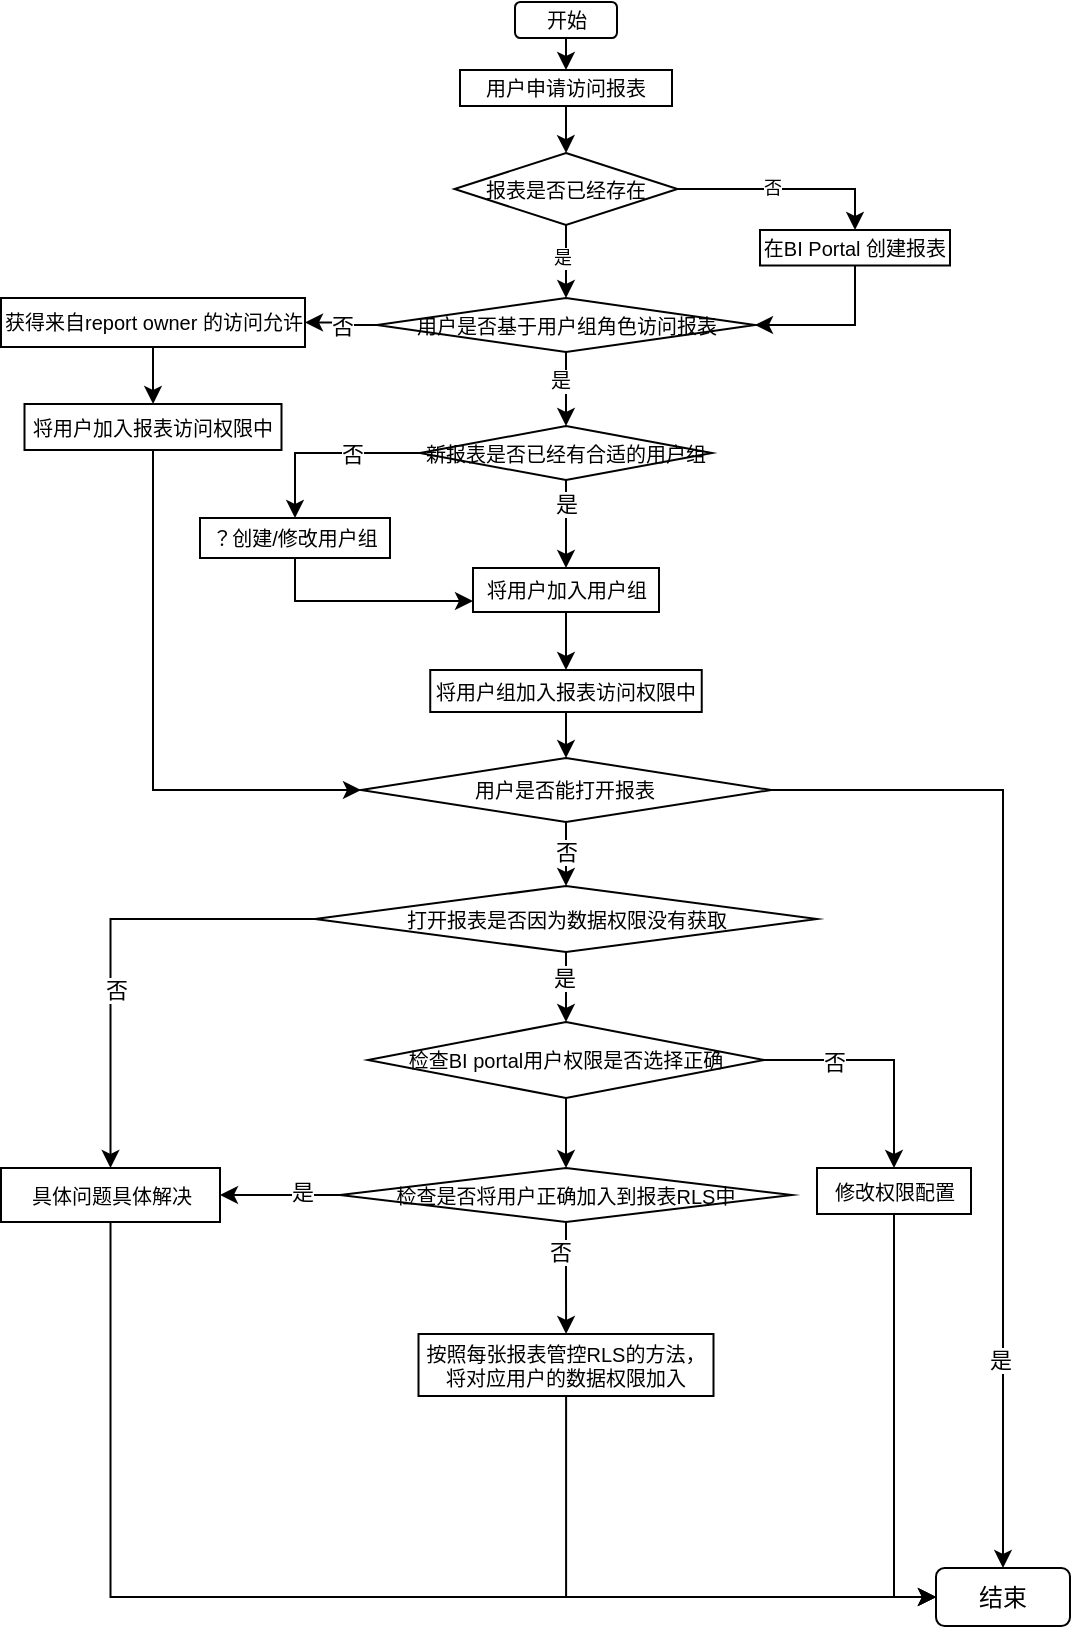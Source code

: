 <mxfile version="25.0.1">
  <diagram name="第 1 页" id="4Z0Ka_Te9Ri8-RzgAn7T">
    <mxGraphModel dx="655" dy="391" grid="0" gridSize="10" guides="1" tooltips="1" connect="1" arrows="1" fold="1" page="1" pageScale="1" pageWidth="827" pageHeight="1169" math="0" shadow="0">
      <root>
        <mxCell id="0" />
        <mxCell id="1" parent="0" />
        <mxCell id="ilZPSHY-V1277pjvOUdr-3" style="edgeStyle=orthogonalEdgeStyle;rounded=0;orthogonalLoop=1;jettySize=auto;html=1;exitX=0.5;exitY=1;exitDx=0;exitDy=0;entryX=0.5;entryY=0;entryDx=0;entryDy=0;" parent="1" source="ilZPSHY-V1277pjvOUdr-1" target="ilZPSHY-V1277pjvOUdr-2" edge="1">
          <mxGeometry relative="1" as="geometry" />
        </mxCell>
        <mxCell id="ilZPSHY-V1277pjvOUdr-1" value="开始" style="rounded=1;whiteSpace=wrap;html=1;fontSize=10;" parent="1" vertex="1">
          <mxGeometry x="277.5" y="22" width="51" height="18" as="geometry" />
        </mxCell>
        <mxCell id="ilZPSHY-V1277pjvOUdr-8" value="" style="edgeStyle=orthogonalEdgeStyle;rounded=0;orthogonalLoop=1;jettySize=auto;html=1;" parent="1" source="ilZPSHY-V1277pjvOUdr-2" target="ilZPSHY-V1277pjvOUdr-7" edge="1">
          <mxGeometry relative="1" as="geometry" />
        </mxCell>
        <mxCell id="ilZPSHY-V1277pjvOUdr-2" value="用户申请访问报表" style="rounded=0;whiteSpace=wrap;html=1;fontSize=10;" parent="1" vertex="1">
          <mxGeometry x="250" y="56" width="106" height="18" as="geometry" />
        </mxCell>
        <mxCell id="ilZPSHY-V1277pjvOUdr-12" value="" style="edgeStyle=orthogonalEdgeStyle;rounded=0;orthogonalLoop=1;jettySize=auto;html=1;" parent="1" source="ilZPSHY-V1277pjvOUdr-7" target="ilZPSHY-V1277pjvOUdr-11" edge="1">
          <mxGeometry relative="1" as="geometry" />
        </mxCell>
        <mxCell id="ilZPSHY-V1277pjvOUdr-13" value="否" style="edgeLabel;html=1;align=center;verticalAlign=middle;resizable=0;points=[];fontSize=9;" parent="ilZPSHY-V1277pjvOUdr-12" vertex="1" connectable="0">
          <mxGeometry x="-0.147" y="1" relative="1" as="geometry">
            <mxPoint as="offset" />
          </mxGeometry>
        </mxCell>
        <mxCell id="ilZPSHY-V1277pjvOUdr-29" style="edgeStyle=orthogonalEdgeStyle;rounded=0;orthogonalLoop=1;jettySize=auto;html=1;exitX=0.5;exitY=1;exitDx=0;exitDy=0;" parent="1" source="ilZPSHY-V1277pjvOUdr-7" target="ilZPSHY-V1277pjvOUdr-28" edge="1">
          <mxGeometry relative="1" as="geometry" />
        </mxCell>
        <mxCell id="ilZPSHY-V1277pjvOUdr-30" value="是" style="edgeLabel;html=1;align=center;verticalAlign=middle;resizable=0;points=[];fontSize=9;" parent="ilZPSHY-V1277pjvOUdr-29" vertex="1" connectable="0">
          <mxGeometry x="-0.265" y="-2" relative="1" as="geometry">
            <mxPoint as="offset" />
          </mxGeometry>
        </mxCell>
        <mxCell id="ilZPSHY-V1277pjvOUdr-7" value="报表是否已经存在" style="rhombus;whiteSpace=wrap;html=1;fontSize=10;rounded=0;" parent="1" vertex="1">
          <mxGeometry x="247.25" y="97.5" width="111.5" height="36" as="geometry" />
        </mxCell>
        <mxCell id="seMw0L7vWgZuyYbHkAr_-15" style="edgeStyle=orthogonalEdgeStyle;rounded=0;orthogonalLoop=1;jettySize=auto;html=1;exitX=0.5;exitY=1;exitDx=0;exitDy=0;entryX=1;entryY=0.5;entryDx=0;entryDy=0;" edge="1" parent="1" source="ilZPSHY-V1277pjvOUdr-11" target="ilZPSHY-V1277pjvOUdr-28">
          <mxGeometry relative="1" as="geometry" />
        </mxCell>
        <mxCell id="ilZPSHY-V1277pjvOUdr-11" value="在BI Portal 创建报表" style="whiteSpace=wrap;html=1;fontSize=10;rounded=0;" parent="1" vertex="1">
          <mxGeometry x="400" y="136" width="95" height="17.75" as="geometry" />
        </mxCell>
        <mxCell id="ilZPSHY-V1277pjvOUdr-20" value="" style="edgeStyle=orthogonalEdgeStyle;rounded=0;orthogonalLoop=1;jettySize=auto;html=1;exitX=0.5;exitY=1;exitDx=0;exitDy=0;" parent="1" source="ilZPSHY-V1277pjvOUdr-17" target="ilZPSHY-V1277pjvOUdr-19" edge="1">
          <mxGeometry relative="1" as="geometry">
            <mxPoint x="303" y="239" as="targetPoint" />
          </mxGeometry>
        </mxCell>
        <mxCell id="ilZPSHY-V1277pjvOUdr-21" value="是" style="edgeLabel;html=1;align=center;verticalAlign=middle;resizable=0;points=[];" parent="ilZPSHY-V1277pjvOUdr-20" vertex="1" connectable="0">
          <mxGeometry x="-0.469" relative="1" as="geometry">
            <mxPoint as="offset" />
          </mxGeometry>
        </mxCell>
        <mxCell id="ilZPSHY-V1277pjvOUdr-25" value="" style="edgeStyle=orthogonalEdgeStyle;rounded=0;orthogonalLoop=1;jettySize=auto;html=1;" parent="1" source="ilZPSHY-V1277pjvOUdr-17" target="ilZPSHY-V1277pjvOUdr-24" edge="1">
          <mxGeometry relative="1" as="geometry" />
        </mxCell>
        <mxCell id="ilZPSHY-V1277pjvOUdr-26" value="否" style="edgeLabel;html=1;align=center;verticalAlign=middle;resizable=0;points=[];" parent="ilZPSHY-V1277pjvOUdr-25" vertex="1" connectable="0">
          <mxGeometry x="-0.288" relative="1" as="geometry">
            <mxPoint as="offset" />
          </mxGeometry>
        </mxCell>
        <mxCell id="ilZPSHY-V1277pjvOUdr-17" value="新报表是否已经有合适的用户组" style="rhombus;whiteSpace=wrap;html=1;fontSize=10;rounded=0;" parent="1" vertex="1">
          <mxGeometry x="230" y="234" width="146" height="27" as="geometry" />
        </mxCell>
        <mxCell id="seMw0L7vWgZuyYbHkAr_-9" value="" style="edgeStyle=orthogonalEdgeStyle;rounded=0;orthogonalLoop=1;jettySize=auto;html=1;" edge="1" parent="1" source="ilZPSHY-V1277pjvOUdr-19" target="seMw0L7vWgZuyYbHkAr_-8">
          <mxGeometry relative="1" as="geometry" />
        </mxCell>
        <mxCell id="ilZPSHY-V1277pjvOUdr-19" value="将用户加入用户组" style="whiteSpace=wrap;html=1;fontSize=10;rounded=0;" parent="1" vertex="1">
          <mxGeometry x="256.5" y="305" width="93" height="22" as="geometry" />
        </mxCell>
        <mxCell id="seMw0L7vWgZuyYbHkAr_-7" style="edgeStyle=orthogonalEdgeStyle;rounded=0;orthogonalLoop=1;jettySize=auto;html=1;exitX=0.5;exitY=1;exitDx=0;exitDy=0;entryX=0;entryY=0.75;entryDx=0;entryDy=0;" edge="1" parent="1" source="ilZPSHY-V1277pjvOUdr-24" target="ilZPSHY-V1277pjvOUdr-19">
          <mxGeometry relative="1" as="geometry" />
        </mxCell>
        <mxCell id="ilZPSHY-V1277pjvOUdr-24" value="？创建/修改用户组" style="whiteSpace=wrap;html=1;fontSize=10;rounded=0;" parent="1" vertex="1">
          <mxGeometry x="120" y="280" width="95" height="20" as="geometry" />
        </mxCell>
        <mxCell id="ilZPSHY-V1277pjvOUdr-32" style="edgeStyle=orthogonalEdgeStyle;rounded=0;orthogonalLoop=1;jettySize=auto;html=1;exitX=0.5;exitY=1;exitDx=0;exitDy=0;" parent="1" source="ilZPSHY-V1277pjvOUdr-28" target="ilZPSHY-V1277pjvOUdr-17" edge="1">
          <mxGeometry relative="1" as="geometry" />
        </mxCell>
        <mxCell id="ilZPSHY-V1277pjvOUdr-33" value="是" style="edgeLabel;html=1;align=center;verticalAlign=middle;resizable=0;points=[];fontSize=10;" parent="ilZPSHY-V1277pjvOUdr-32" vertex="1" connectable="0">
          <mxGeometry x="-0.379" y="-3" relative="1" as="geometry">
            <mxPoint as="offset" />
          </mxGeometry>
        </mxCell>
        <mxCell id="ilZPSHY-V1277pjvOUdr-35" value="" style="edgeStyle=orthogonalEdgeStyle;rounded=0;orthogonalLoop=1;jettySize=auto;html=1;" parent="1" source="ilZPSHY-V1277pjvOUdr-28" target="ilZPSHY-V1277pjvOUdr-34" edge="1">
          <mxGeometry relative="1" as="geometry" />
        </mxCell>
        <mxCell id="ilZPSHY-V1277pjvOUdr-36" value="否" style="edgeLabel;html=1;align=center;verticalAlign=middle;resizable=0;points=[];" parent="ilZPSHY-V1277pjvOUdr-35" vertex="1" connectable="0">
          <mxGeometry x="-0.051" relative="1" as="geometry">
            <mxPoint as="offset" />
          </mxGeometry>
        </mxCell>
        <mxCell id="ilZPSHY-V1277pjvOUdr-28" value="用户是否基于用户组角色访问报表" style="rhombus;whiteSpace=wrap;html=1;fontSize=10;rounded=0;" parent="1" vertex="1">
          <mxGeometry x="208.5" y="170" width="189" height="27" as="geometry" />
        </mxCell>
        <mxCell id="seMw0L7vWgZuyYbHkAr_-4" value="" style="edgeStyle=orthogonalEdgeStyle;rounded=0;orthogonalLoop=1;jettySize=auto;html=1;" edge="1" parent="1" source="ilZPSHY-V1277pjvOUdr-34" target="seMw0L7vWgZuyYbHkAr_-3">
          <mxGeometry relative="1" as="geometry" />
        </mxCell>
        <mxCell id="ilZPSHY-V1277pjvOUdr-34" value="获得来自report owner 的访问允许" style="whiteSpace=wrap;html=1;fontSize=10;rounded=0;" parent="1" vertex="1">
          <mxGeometry x="20.5" y="170" width="152" height="24.5" as="geometry" />
        </mxCell>
        <mxCell id="seMw0L7vWgZuyYbHkAr_-13" style="edgeStyle=orthogonalEdgeStyle;rounded=0;orthogonalLoop=1;jettySize=auto;html=1;exitX=0.5;exitY=1;exitDx=0;exitDy=0;entryX=0;entryY=0.5;entryDx=0;entryDy=0;" edge="1" parent="1" source="seMw0L7vWgZuyYbHkAr_-3" target="seMw0L7vWgZuyYbHkAr_-16">
          <mxGeometry relative="1" as="geometry">
            <mxPoint x="241.0" y="411.5" as="targetPoint" />
          </mxGeometry>
        </mxCell>
        <mxCell id="seMw0L7vWgZuyYbHkAr_-3" value="将用户加入报表访问权限中" style="whiteSpace=wrap;html=1;fontSize=10;rounded=0;" vertex="1" parent="1">
          <mxGeometry x="32.25" y="223" width="128.5" height="23" as="geometry" />
        </mxCell>
        <mxCell id="seMw0L7vWgZuyYbHkAr_-17" value="" style="edgeStyle=orthogonalEdgeStyle;rounded=0;orthogonalLoop=1;jettySize=auto;html=1;" edge="1" parent="1" source="seMw0L7vWgZuyYbHkAr_-8" target="seMw0L7vWgZuyYbHkAr_-16">
          <mxGeometry relative="1" as="geometry" />
        </mxCell>
        <mxCell id="seMw0L7vWgZuyYbHkAr_-8" value="将用户组加入报表访问权限中" style="whiteSpace=wrap;html=1;fontSize=10;rounded=0;" vertex="1" parent="1">
          <mxGeometry x="235.12" y="356" width="135.75" height="21" as="geometry" />
        </mxCell>
        <mxCell id="seMw0L7vWgZuyYbHkAr_-23" value="" style="edgeStyle=orthogonalEdgeStyle;rounded=0;orthogonalLoop=1;jettySize=auto;html=1;" edge="1" parent="1" source="seMw0L7vWgZuyYbHkAr_-16" target="seMw0L7vWgZuyYbHkAr_-22">
          <mxGeometry relative="1" as="geometry" />
        </mxCell>
        <mxCell id="seMw0L7vWgZuyYbHkAr_-24" value="否" style="edgeLabel;html=1;align=center;verticalAlign=middle;resizable=0;points=[];" vertex="1" connectable="0" parent="seMw0L7vWgZuyYbHkAr_-23">
          <mxGeometry x="-0.399" relative="1" as="geometry">
            <mxPoint as="offset" />
          </mxGeometry>
        </mxCell>
        <mxCell id="seMw0L7vWgZuyYbHkAr_-25" style="edgeStyle=orthogonalEdgeStyle;rounded=0;orthogonalLoop=1;jettySize=auto;html=1;exitX=1;exitY=0.5;exitDx=0;exitDy=0;entryX=0.5;entryY=0;entryDx=0;entryDy=0;" edge="1" parent="1" source="seMw0L7vWgZuyYbHkAr_-16" target="seMw0L7vWgZuyYbHkAr_-21">
          <mxGeometry relative="1" as="geometry" />
        </mxCell>
        <mxCell id="seMw0L7vWgZuyYbHkAr_-26" value="是" style="edgeLabel;html=1;align=center;verticalAlign=middle;resizable=0;points=[];" vertex="1" connectable="0" parent="seMw0L7vWgZuyYbHkAr_-25">
          <mxGeometry x="0.588" y="-2" relative="1" as="geometry">
            <mxPoint as="offset" />
          </mxGeometry>
        </mxCell>
        <mxCell id="seMw0L7vWgZuyYbHkAr_-16" value="用户是否能打开报表" style="rhombus;whiteSpace=wrap;html=1;fontSize=10;rounded=0;" vertex="1" parent="1">
          <mxGeometry x="200.49" y="400" width="205.01" height="32" as="geometry" />
        </mxCell>
        <mxCell id="seMw0L7vWgZuyYbHkAr_-21" value="结束" style="rounded=1;whiteSpace=wrap;html=1;" vertex="1" parent="1">
          <mxGeometry x="488" y="805" width="67" height="29" as="geometry" />
        </mxCell>
        <mxCell id="seMw0L7vWgZuyYbHkAr_-28" value="" style="edgeStyle=orthogonalEdgeStyle;rounded=0;orthogonalLoop=1;jettySize=auto;html=1;entryX=0.5;entryY=0;entryDx=0;entryDy=0;" edge="1" parent="1" source="seMw0L7vWgZuyYbHkAr_-22" target="seMw0L7vWgZuyYbHkAr_-34">
          <mxGeometry relative="1" as="geometry">
            <mxPoint x="302.5" y="538" as="targetPoint" />
            <Array as="points" />
          </mxGeometry>
        </mxCell>
        <mxCell id="seMw0L7vWgZuyYbHkAr_-32" value="是" style="edgeLabel;html=1;align=center;verticalAlign=middle;resizable=0;points=[];" vertex="1" connectable="0" parent="seMw0L7vWgZuyYbHkAr_-28">
          <mxGeometry x="-0.422" y="-1" relative="1" as="geometry">
            <mxPoint as="offset" />
          </mxGeometry>
        </mxCell>
        <mxCell id="seMw0L7vWgZuyYbHkAr_-30" value="" style="edgeStyle=orthogonalEdgeStyle;rounded=0;orthogonalLoop=1;jettySize=auto;html=1;" edge="1" parent="1" source="seMw0L7vWgZuyYbHkAr_-22" target="seMw0L7vWgZuyYbHkAr_-29">
          <mxGeometry relative="1" as="geometry" />
        </mxCell>
        <mxCell id="seMw0L7vWgZuyYbHkAr_-31" value="否" style="edgeLabel;html=1;align=center;verticalAlign=middle;resizable=0;points=[];" vertex="1" connectable="0" parent="seMw0L7vWgZuyYbHkAr_-30">
          <mxGeometry x="0.213" y="2" relative="1" as="geometry">
            <mxPoint as="offset" />
          </mxGeometry>
        </mxCell>
        <mxCell id="seMw0L7vWgZuyYbHkAr_-22" value="打开报表是否因为数据权限没有获取" style="rhombus;whiteSpace=wrap;html=1;fontSize=10;rounded=0;" vertex="1" parent="1">
          <mxGeometry x="177.5" y="464" width="251" height="33" as="geometry" />
        </mxCell>
        <mxCell id="seMw0L7vWgZuyYbHkAr_-33" style="edgeStyle=orthogonalEdgeStyle;rounded=0;orthogonalLoop=1;jettySize=auto;html=1;entryX=0;entryY=0.5;entryDx=0;entryDy=0;" edge="1" parent="1" source="seMw0L7vWgZuyYbHkAr_-29" target="seMw0L7vWgZuyYbHkAr_-21">
          <mxGeometry relative="1" as="geometry">
            <mxPoint x="110" y="802" as="targetPoint" />
            <Array as="points">
              <mxPoint x="76" y="820" />
            </Array>
          </mxGeometry>
        </mxCell>
        <mxCell id="seMw0L7vWgZuyYbHkAr_-29" value="具体问题具体解决" style="whiteSpace=wrap;html=1;fontSize=10;rounded=0;" vertex="1" parent="1">
          <mxGeometry x="20.5" y="605" width="109.5" height="27" as="geometry" />
        </mxCell>
        <mxCell id="seMw0L7vWgZuyYbHkAr_-36" value="" style="edgeStyle=orthogonalEdgeStyle;rounded=0;orthogonalLoop=1;jettySize=auto;html=1;entryX=0.5;entryY=0;entryDx=0;entryDy=0;" edge="1" parent="1" source="seMw0L7vWgZuyYbHkAr_-34" target="seMw0L7vWgZuyYbHkAr_-37">
          <mxGeometry relative="1" as="geometry">
            <mxPoint x="488" y="588" as="targetPoint" />
            <Array as="points">
              <mxPoint x="467" y="551" />
            </Array>
          </mxGeometry>
        </mxCell>
        <mxCell id="seMw0L7vWgZuyYbHkAr_-39" value="否" style="edgeLabel;html=1;align=center;verticalAlign=middle;resizable=0;points=[];" vertex="1" connectable="0" parent="seMw0L7vWgZuyYbHkAr_-36">
          <mxGeometry x="-0.408" y="-1" relative="1" as="geometry">
            <mxPoint as="offset" />
          </mxGeometry>
        </mxCell>
        <mxCell id="seMw0L7vWgZuyYbHkAr_-44" value="" style="edgeStyle=orthogonalEdgeStyle;rounded=0;orthogonalLoop=1;jettySize=auto;html=1;" edge="1" parent="1" source="seMw0L7vWgZuyYbHkAr_-34" target="seMw0L7vWgZuyYbHkAr_-43">
          <mxGeometry relative="1" as="geometry" />
        </mxCell>
        <mxCell id="seMw0L7vWgZuyYbHkAr_-34" value="检查BI portal用户权限是否选择正确" style="rhombus;whiteSpace=wrap;html=1;fontSize=10;" vertex="1" parent="1">
          <mxGeometry x="204" y="532" width="198" height="38" as="geometry" />
        </mxCell>
        <mxCell id="seMw0L7vWgZuyYbHkAr_-38" style="edgeStyle=orthogonalEdgeStyle;rounded=0;orthogonalLoop=1;jettySize=auto;html=1;entryX=0;entryY=0.5;entryDx=0;entryDy=0;" edge="1" parent="1" source="seMw0L7vWgZuyYbHkAr_-37" target="seMw0L7vWgZuyYbHkAr_-21">
          <mxGeometry relative="1" as="geometry" />
        </mxCell>
        <mxCell id="seMw0L7vWgZuyYbHkAr_-37" value="修改权限配置" style="rounded=0;whiteSpace=wrap;html=1;fontSize=10;" vertex="1" parent="1">
          <mxGeometry x="428.5" y="605" width="77" height="23" as="geometry" />
        </mxCell>
        <mxCell id="seMw0L7vWgZuyYbHkAr_-46" style="edgeStyle=orthogonalEdgeStyle;rounded=0;orthogonalLoop=1;jettySize=auto;html=1;entryX=1;entryY=0.5;entryDx=0;entryDy=0;" edge="1" parent="1" source="seMw0L7vWgZuyYbHkAr_-43" target="seMw0L7vWgZuyYbHkAr_-29">
          <mxGeometry relative="1" as="geometry" />
        </mxCell>
        <mxCell id="seMw0L7vWgZuyYbHkAr_-47" value="是" style="edgeLabel;html=1;align=center;verticalAlign=middle;resizable=0;points=[];" vertex="1" connectable="0" parent="seMw0L7vWgZuyYbHkAr_-46">
          <mxGeometry x="-0.359" y="-2" relative="1" as="geometry">
            <mxPoint as="offset" />
          </mxGeometry>
        </mxCell>
        <mxCell id="seMw0L7vWgZuyYbHkAr_-49" value="" style="edgeStyle=orthogonalEdgeStyle;rounded=0;orthogonalLoop=1;jettySize=auto;html=1;" edge="1" parent="1" source="seMw0L7vWgZuyYbHkAr_-43" target="seMw0L7vWgZuyYbHkAr_-48">
          <mxGeometry relative="1" as="geometry" />
        </mxCell>
        <mxCell id="seMw0L7vWgZuyYbHkAr_-50" value="否" style="edgeLabel;html=1;align=center;verticalAlign=middle;resizable=0;points=[];" vertex="1" connectable="0" parent="seMw0L7vWgZuyYbHkAr_-49">
          <mxGeometry x="-0.465" y="-3" relative="1" as="geometry">
            <mxPoint as="offset" />
          </mxGeometry>
        </mxCell>
        <mxCell id="seMw0L7vWgZuyYbHkAr_-43" value="检查是否将用户正确加入到报表RLS中" style="rhombus;whiteSpace=wrap;html=1;fontSize=10;" vertex="1" parent="1">
          <mxGeometry x="190" y="605" width="226" height="27" as="geometry" />
        </mxCell>
        <mxCell id="seMw0L7vWgZuyYbHkAr_-51" style="edgeStyle=orthogonalEdgeStyle;rounded=0;orthogonalLoop=1;jettySize=auto;html=1;entryX=0;entryY=0.5;entryDx=0;entryDy=0;" edge="1" parent="1" source="seMw0L7vWgZuyYbHkAr_-48" target="seMw0L7vWgZuyYbHkAr_-21">
          <mxGeometry relative="1" as="geometry">
            <Array as="points">
              <mxPoint x="303" y="820" />
            </Array>
          </mxGeometry>
        </mxCell>
        <mxCell id="seMw0L7vWgZuyYbHkAr_-48" value="按照每张报表管控RLS的方法，将对应用户的数据权限加入" style="whiteSpace=wrap;html=1;fontSize=10;" vertex="1" parent="1">
          <mxGeometry x="229.25" y="688" width="147.5" height="31" as="geometry" />
        </mxCell>
      </root>
    </mxGraphModel>
  </diagram>
</mxfile>
